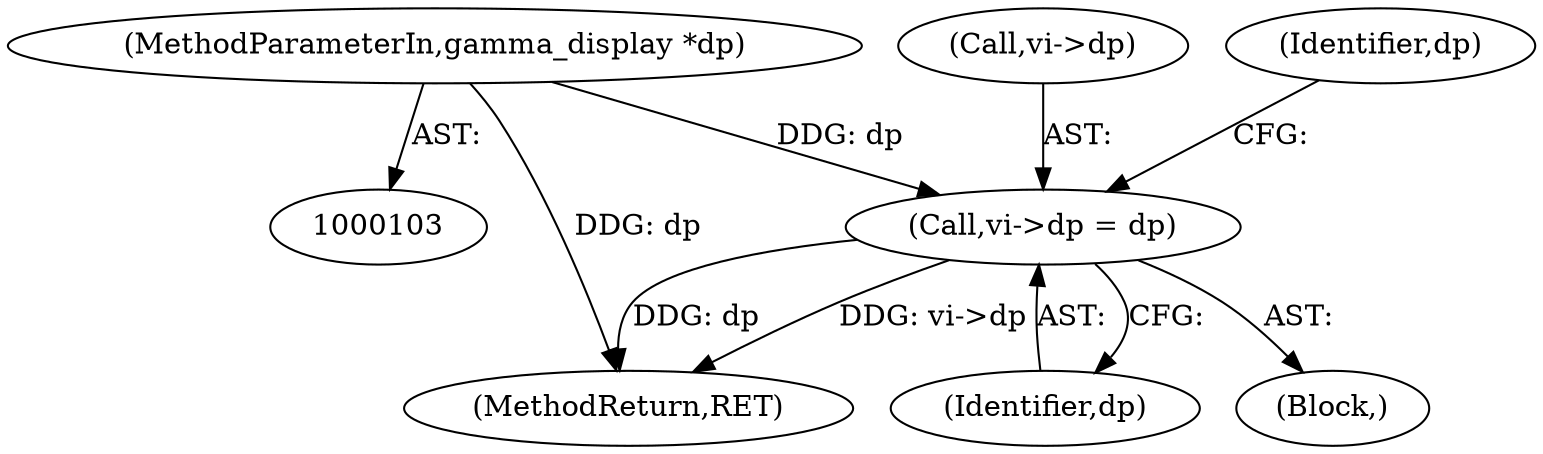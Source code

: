 digraph "0_Android_9d4853418ab2f754c2b63e091c29c5529b8b86ca_92@pointer" {
"1000123" [label="(Call,vi->dp = dp)"];
"1000105" [label="(MethodParameterIn,gamma_display *dp)"];
"1000105" [label="(MethodParameterIn,gamma_display *dp)"];
"1000123" [label="(Call,vi->dp = dp)"];
"1000124" [label="(Call,vi->dp)"];
"1000127" [label="(Identifier,dp)"];
"1000502" [label="(MethodReturn,RET)"];
"1000132" [label="(Identifier,dp)"];
"1000109" [label="(Block,)"];
"1000123" -> "1000109"  [label="AST: "];
"1000123" -> "1000127"  [label="CFG: "];
"1000124" -> "1000123"  [label="AST: "];
"1000127" -> "1000123"  [label="AST: "];
"1000132" -> "1000123"  [label="CFG: "];
"1000123" -> "1000502"  [label="DDG: dp"];
"1000123" -> "1000502"  [label="DDG: vi->dp"];
"1000105" -> "1000123"  [label="DDG: dp"];
"1000105" -> "1000103"  [label="AST: "];
"1000105" -> "1000502"  [label="DDG: dp"];
}
